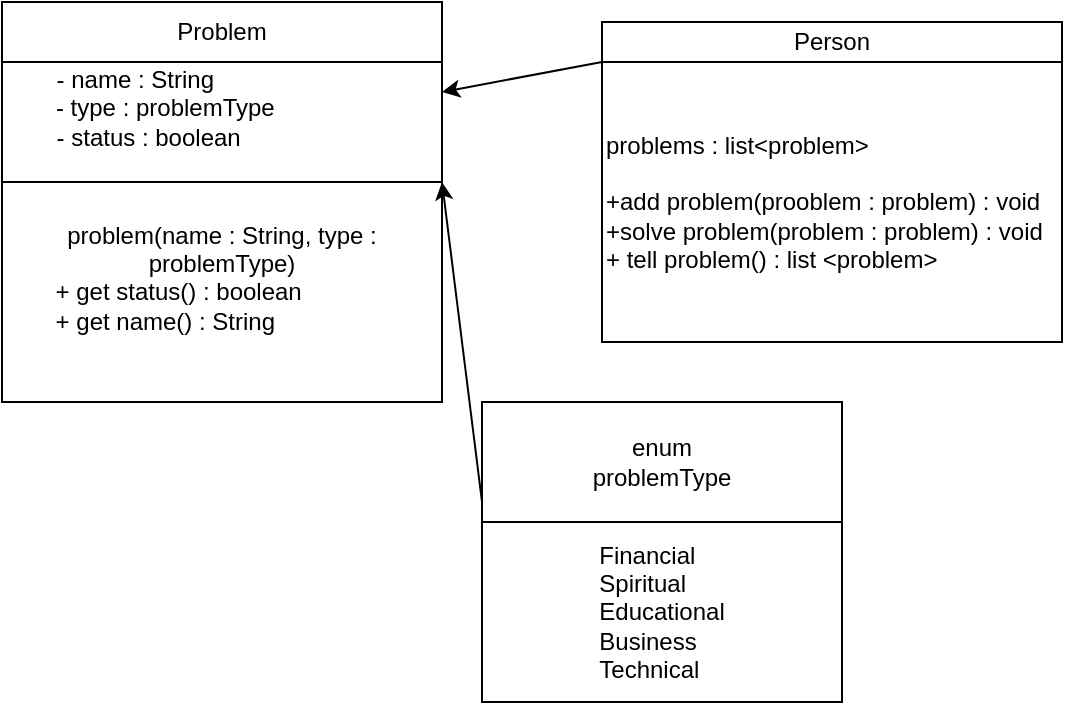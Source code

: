 <mxfile version="27.0.9">
  <diagram name="Page-1" id="FPHzlPL_GOQmDkoFVx7t">
    <mxGraphModel dx="690" dy="513" grid="1" gridSize="10" guides="1" tooltips="1" connect="1" arrows="1" fold="1" page="1" pageScale="1" pageWidth="850" pageHeight="1100" math="0" shadow="0">
      <root>
        <mxCell id="0" />
        <mxCell id="1" parent="0" />
        <mxCell id="CNaf106RncXWk9iQDrdU-1" value="problem(name : String, type : problemType)&lt;br&gt;&lt;div&gt;+ get status() : boolean&amp;nbsp; &amp;nbsp; &amp;nbsp; &amp;nbsp; &amp;nbsp; &amp;nbsp; &amp;nbsp;&lt;/div&gt;&lt;div&gt;+ get name() : String&amp;nbsp; &amp;nbsp; &amp;nbsp; &amp;nbsp; &amp;nbsp; &amp;nbsp; &amp;nbsp; &amp;nbsp; &amp;nbsp;&lt;br&gt;&lt;br&gt;&lt;/div&gt;" style="rounded=0;whiteSpace=wrap;html=1;" parent="1" vertex="1">
          <mxGeometry x="170" y="400" width="220" height="110" as="geometry" />
        </mxCell>
        <mxCell id="CNaf106RncXWk9iQDrdU-2" value="Problem" style="rounded=0;whiteSpace=wrap;html=1;" parent="1" vertex="1">
          <mxGeometry x="170" y="310" width="220" height="30" as="geometry" />
        </mxCell>
        <mxCell id="CNaf106RncXWk9iQDrdU-3" value="- name : String&amp;nbsp; &amp;nbsp; &amp;nbsp; &amp;nbsp; &amp;nbsp; &amp;nbsp; &amp;nbsp; &amp;nbsp; &amp;nbsp; &amp;nbsp; &amp;nbsp; &amp;nbsp; &amp;nbsp;&amp;nbsp;&lt;div&gt;&lt;div&gt;- type : problemType&amp;nbsp; &amp;nbsp; &amp;nbsp; &amp;nbsp; &amp;nbsp; &amp;nbsp; &amp;nbsp; &amp;nbsp; &amp;nbsp;&lt;/div&gt;&lt;div&gt;&lt;span style=&quot;background-color: transparent; color: light-dark(rgb(0, 0, 0), rgb(255, 255, 255));&quot;&gt;- status : boolean&lt;/span&gt;&lt;span style=&quot;background-color: transparent; color: light-dark(rgb(0, 0, 0), rgb(255, 255, 255));&quot;&gt;&amp;nbsp; &amp;nbsp; &amp;nbsp; &amp;nbsp; &amp;nbsp; &amp;nbsp; &amp;nbsp; &amp;nbsp; &amp;nbsp; &amp;nbsp; &amp;nbsp;&amp;nbsp;&lt;/span&gt;&lt;/div&gt;&lt;div&gt;&amp;nbsp; &amp;nbsp;&amp;nbsp;&lt;span style=&quot;background-color: transparent; color: light-dark(rgb(0, 0, 0), rgb(255, 255, 255));&quot;&gt;&amp;nbsp; &amp;nbsp; &amp;nbsp; &amp;nbsp; &amp;nbsp; &amp;nbsp; &amp;nbsp; &amp;nbsp; &amp;nbsp;&amp;nbsp;&lt;/span&gt;&lt;/div&gt;&lt;/div&gt;" style="rounded=0;whiteSpace=wrap;html=1;" parent="1" vertex="1">
          <mxGeometry x="170" y="340" width="220" height="60" as="geometry" />
        </mxCell>
        <mxCell id="CNaf106RncXWk9iQDrdU-6" value="problems : list&amp;lt;problem&amp;gt;&lt;div&gt;&lt;br&gt;&lt;/div&gt;&lt;div&gt;+add problem(prooblem : problem) : void&lt;/div&gt;&lt;div&gt;+solve problem(problem : problem) : void&lt;/div&gt;&lt;div&gt;+ tell problem() : list &amp;lt;problem&amp;gt;&lt;/div&gt;" style="rounded=0;whiteSpace=wrap;html=1;align=left;" parent="1" vertex="1">
          <mxGeometry x="470" y="340" width="230" height="140" as="geometry" />
        </mxCell>
        <mxCell id="CNaf106RncXWk9iQDrdU-7" value="Person" style="rounded=0;whiteSpace=wrap;html=1;" parent="1" vertex="1">
          <mxGeometry x="470" y="320" width="230" height="20" as="geometry" />
        </mxCell>
        <mxCell id="CNaf106RncXWk9iQDrdU-8" value="&lt;div&gt;enum&lt;/div&gt;problemType" style="rounded=0;whiteSpace=wrap;html=1;" parent="1" vertex="1">
          <mxGeometry x="410" y="510" width="180" height="60" as="geometry" />
        </mxCell>
        <mxCell id="CNaf106RncXWk9iQDrdU-9" value="" style="endArrow=classic;html=1;rounded=0;entryX=1;entryY=0.25;entryDx=0;entryDy=0;exitX=0;exitY=1;exitDx=0;exitDy=0;" parent="1" source="CNaf106RncXWk9iQDrdU-7" target="CNaf106RncXWk9iQDrdU-3" edge="1">
          <mxGeometry width="50" height="50" relative="1" as="geometry">
            <mxPoint x="410" y="510" as="sourcePoint" />
            <mxPoint x="460" y="460" as="targetPoint" />
          </mxGeometry>
        </mxCell>
        <mxCell id="CNaf106RncXWk9iQDrdU-10" value="&lt;div style=&quot;text-align: left;&quot;&gt;&lt;span style=&quot;background-color: transparent; color: light-dark(rgb(0, 0, 0), rgb(255, 255, 255));&quot;&gt;Financial&amp;nbsp; &amp;nbsp;&lt;/span&gt;&lt;/div&gt;&lt;div style=&quot;text-align: left;&quot;&gt;Spiritual&lt;/div&gt;&lt;div style=&quot;text-align: left;&quot;&gt;Educational&lt;/div&gt;&lt;div style=&quot;text-align: left;&quot;&gt;Business&lt;/div&gt;&lt;div style=&quot;text-align: left;&quot;&gt;Technical&lt;/div&gt;" style="rounded=0;whiteSpace=wrap;html=1;" parent="1" vertex="1">
          <mxGeometry x="410" y="570" width="180" height="90" as="geometry" />
        </mxCell>
        <mxCell id="CNaf106RncXWk9iQDrdU-11" value="" style="endArrow=classic;html=1;rounded=0;exitX=0;exitY=0.833;exitDx=0;exitDy=0;exitPerimeter=0;" parent="1" source="CNaf106RncXWk9iQDrdU-8" edge="1">
          <mxGeometry width="50" height="50" relative="1" as="geometry">
            <mxPoint x="410" y="510" as="sourcePoint" />
            <mxPoint x="390" y="400" as="targetPoint" />
          </mxGeometry>
        </mxCell>
      </root>
    </mxGraphModel>
  </diagram>
</mxfile>
